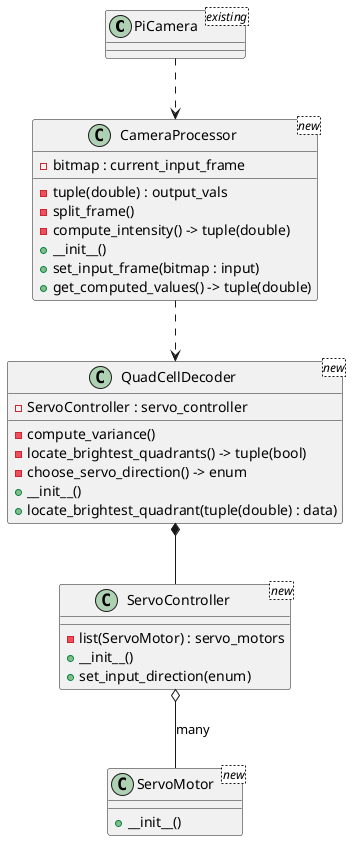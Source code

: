 @startuml SunTracker

' Define classes

class PiCamera <existing>
{
}

class CameraProcessor <new>
{
    - bitmap : current_input_frame
    - tuple(double) : output_vals
    - split_frame()
    - compute_intensity() -> tuple(double)
    + __init__()
    + set_input_frame(bitmap : input)
    + get_computed_values() -> tuple(double)
}

class QuadCellDecoder <new>
{
    - compute_variance()
    - locate_brightest_quadrants() -> tuple(bool)
    - choose_servo_direction() -> enum 
    - ServoController : servo_controller
    + __init__()
    + locate_brightest_quadrant(tuple(double) : data)
}

class ServoController <new>
{
    - list(ServoMotor) : servo_motors
    + __init__()
    + set_input_direction(enum)
}

class ServoMotor <new>
{
    + __init__()
}

' Define class relations

PiCamera ..> CameraProcessor
CameraProcessor ..> QuadCellDecoder
QuadCellDecoder *-- ServoController
ServoController o-- ServoMotor : many
